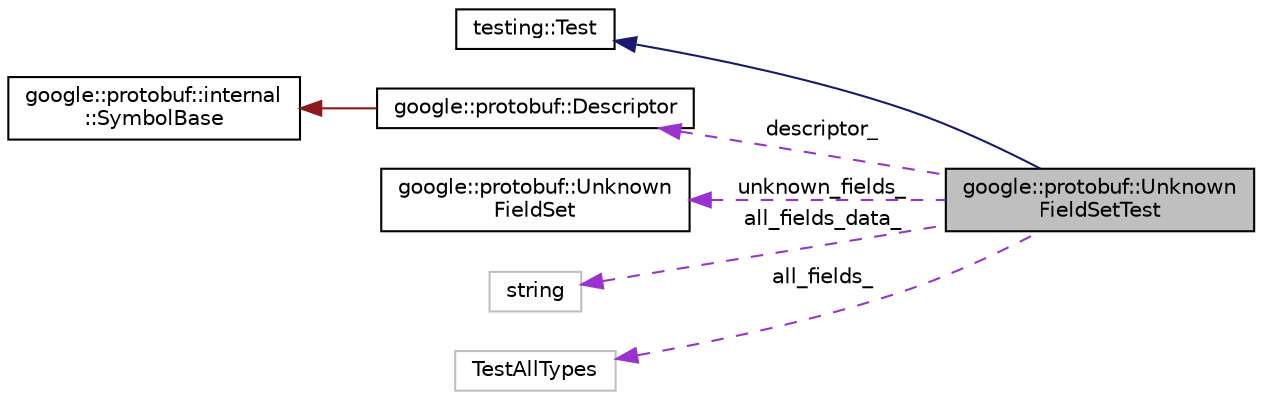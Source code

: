 digraph "google::protobuf::UnknownFieldSetTest"
{
 // LATEX_PDF_SIZE
  edge [fontname="Helvetica",fontsize="10",labelfontname="Helvetica",labelfontsize="10"];
  node [fontname="Helvetica",fontsize="10",shape=record];
  rankdir="LR";
  Node1 [label="google::protobuf::Unknown\lFieldSetTest",height=0.2,width=0.4,color="black", fillcolor="grey75", style="filled", fontcolor="black",tooltip=" "];
  Node2 -> Node1 [dir="back",color="midnightblue",fontsize="10",style="solid",fontname="Helvetica"];
  Node2 [label="testing::Test",height=0.2,width=0.4,color="black", fillcolor="white", style="filled",URL="$classtesting_1_1Test.html",tooltip=" "];
  Node3 -> Node1 [dir="back",color="darkorchid3",fontsize="10",style="dashed",label=" descriptor_" ,fontname="Helvetica"];
  Node3 [label="google::protobuf::Descriptor",height=0.2,width=0.4,color="black", fillcolor="white", style="filled",URL="$classgoogle_1_1protobuf_1_1Descriptor.html",tooltip=" "];
  Node4 -> Node3 [dir="back",color="firebrick4",fontsize="10",style="solid",fontname="Helvetica"];
  Node4 [label="google::protobuf::internal\l::SymbolBase",height=0.2,width=0.4,color="black", fillcolor="white", style="filled",URL="$classgoogle_1_1protobuf_1_1internal_1_1SymbolBase.html",tooltip=" "];
  Node5 -> Node1 [dir="back",color="darkorchid3",fontsize="10",style="dashed",label=" unknown_fields_" ,fontname="Helvetica"];
  Node5 [label="google::protobuf::Unknown\lFieldSet",height=0.2,width=0.4,color="black", fillcolor="white", style="filled",URL="$classgoogle_1_1protobuf_1_1UnknownFieldSet.html",tooltip=" "];
  Node6 -> Node1 [dir="back",color="darkorchid3",fontsize="10",style="dashed",label=" all_fields_data_" ,fontname="Helvetica"];
  Node6 [label="string",height=0.2,width=0.4,color="grey75", fillcolor="white", style="filled",tooltip=" "];
  Node7 -> Node1 [dir="back",color="darkorchid3",fontsize="10",style="dashed",label=" all_fields_" ,fontname="Helvetica"];
  Node7 [label="TestAllTypes",height=0.2,width=0.4,color="grey75", fillcolor="white", style="filled",tooltip=" "];
}
